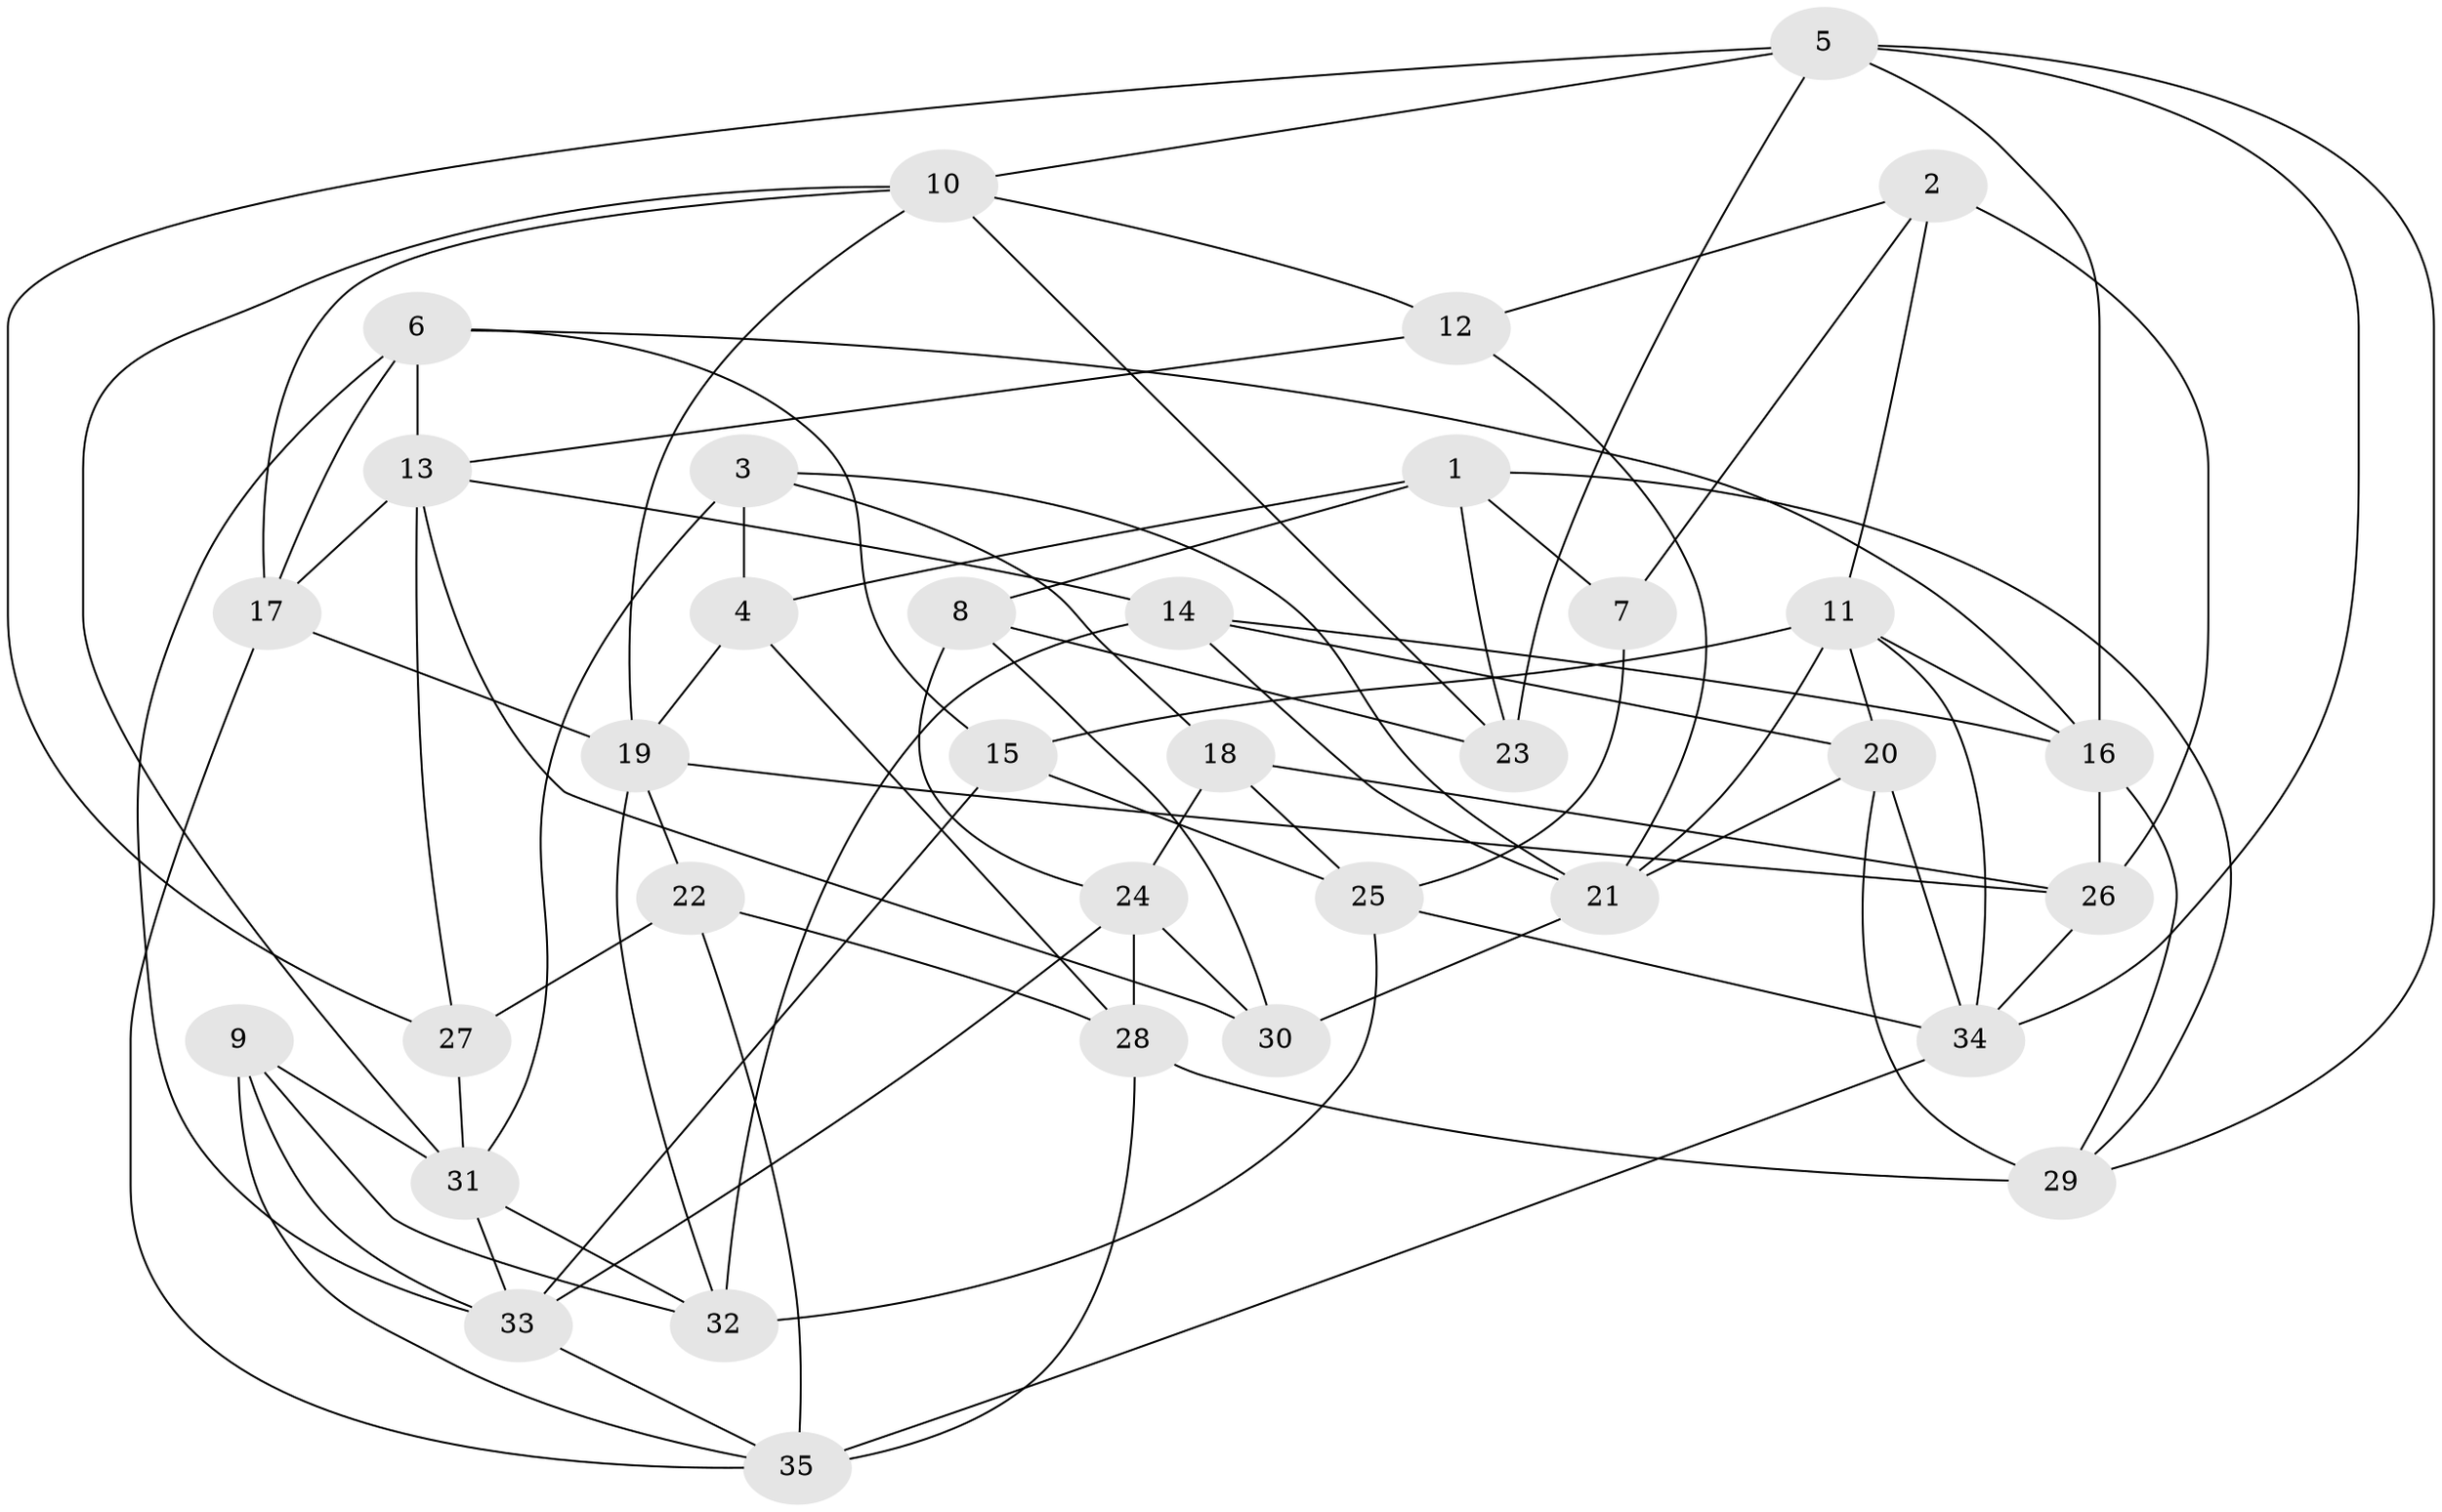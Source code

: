 // original degree distribution, {4: 1.0}
// Generated by graph-tools (version 1.1) at 2025/38/03/04/25 23:38:18]
// undirected, 35 vertices, 86 edges
graph export_dot {
  node [color=gray90,style=filled];
  1;
  2;
  3;
  4;
  5;
  6;
  7;
  8;
  9;
  10;
  11;
  12;
  13;
  14;
  15;
  16;
  17;
  18;
  19;
  20;
  21;
  22;
  23;
  24;
  25;
  26;
  27;
  28;
  29;
  30;
  31;
  32;
  33;
  34;
  35;
  1 -- 4 [weight=1.0];
  1 -- 7 [weight=2.0];
  1 -- 8 [weight=1.0];
  1 -- 23 [weight=1.0];
  1 -- 29 [weight=1.0];
  2 -- 7 [weight=1.0];
  2 -- 11 [weight=1.0];
  2 -- 12 [weight=1.0];
  2 -- 26 [weight=1.0];
  3 -- 4 [weight=1.0];
  3 -- 18 [weight=1.0];
  3 -- 21 [weight=1.0];
  3 -- 31 [weight=1.0];
  4 -- 19 [weight=1.0];
  4 -- 28 [weight=1.0];
  5 -- 10 [weight=1.0];
  5 -- 16 [weight=1.0];
  5 -- 23 [weight=1.0];
  5 -- 27 [weight=1.0];
  5 -- 29 [weight=1.0];
  5 -- 34 [weight=1.0];
  6 -- 13 [weight=1.0];
  6 -- 15 [weight=1.0];
  6 -- 16 [weight=1.0];
  6 -- 17 [weight=2.0];
  6 -- 33 [weight=1.0];
  7 -- 25 [weight=1.0];
  8 -- 23 [weight=1.0];
  8 -- 24 [weight=1.0];
  8 -- 30 [weight=1.0];
  9 -- 31 [weight=1.0];
  9 -- 32 [weight=1.0];
  9 -- 33 [weight=1.0];
  9 -- 35 [weight=1.0];
  10 -- 12 [weight=1.0];
  10 -- 17 [weight=1.0];
  10 -- 19 [weight=1.0];
  10 -- 23 [weight=1.0];
  10 -- 31 [weight=1.0];
  11 -- 15 [weight=1.0];
  11 -- 16 [weight=1.0];
  11 -- 20 [weight=1.0];
  11 -- 21 [weight=1.0];
  11 -- 34 [weight=1.0];
  12 -- 13 [weight=1.0];
  12 -- 21 [weight=1.0];
  13 -- 14 [weight=1.0];
  13 -- 17 [weight=1.0];
  13 -- 27 [weight=1.0];
  13 -- 30 [weight=1.0];
  14 -- 16 [weight=1.0];
  14 -- 20 [weight=1.0];
  14 -- 21 [weight=1.0];
  14 -- 32 [weight=2.0];
  15 -- 25 [weight=1.0];
  15 -- 33 [weight=1.0];
  16 -- 26 [weight=1.0];
  16 -- 29 [weight=1.0];
  17 -- 19 [weight=1.0];
  17 -- 35 [weight=1.0];
  18 -- 24 [weight=1.0];
  18 -- 25 [weight=2.0];
  18 -- 26 [weight=2.0];
  19 -- 22 [weight=1.0];
  19 -- 26 [weight=1.0];
  19 -- 32 [weight=1.0];
  20 -- 21 [weight=1.0];
  20 -- 29 [weight=2.0];
  20 -- 34 [weight=1.0];
  21 -- 30 [weight=1.0];
  22 -- 27 [weight=1.0];
  22 -- 28 [weight=1.0];
  22 -- 35 [weight=1.0];
  24 -- 28 [weight=2.0];
  24 -- 30 [weight=1.0];
  24 -- 33 [weight=1.0];
  25 -- 32 [weight=1.0];
  25 -- 34 [weight=1.0];
  26 -- 34 [weight=1.0];
  27 -- 31 [weight=1.0];
  28 -- 29 [weight=1.0];
  28 -- 35 [weight=1.0];
  31 -- 32 [weight=1.0];
  31 -- 33 [weight=1.0];
  33 -- 35 [weight=1.0];
  34 -- 35 [weight=1.0];
}
